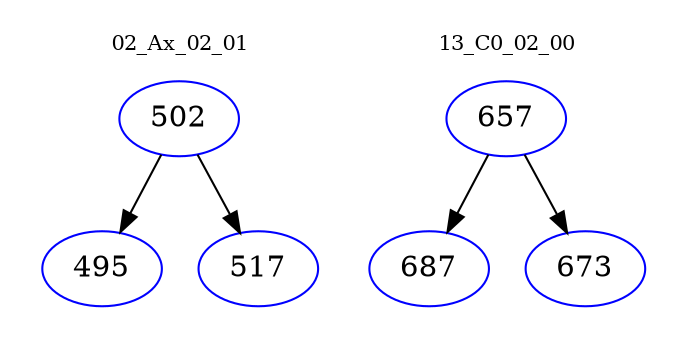 digraph{
subgraph cluster_0 {
color = white
label = "02_Ax_02_01";
fontsize=10;
T0_502 [label="502", color="blue"]
T0_502 -> T0_495 [color="black"]
T0_495 [label="495", color="blue"]
T0_502 -> T0_517 [color="black"]
T0_517 [label="517", color="blue"]
}
subgraph cluster_1 {
color = white
label = "13_C0_02_00";
fontsize=10;
T1_657 [label="657", color="blue"]
T1_657 -> T1_687 [color="black"]
T1_687 [label="687", color="blue"]
T1_657 -> T1_673 [color="black"]
T1_673 [label="673", color="blue"]
}
}

